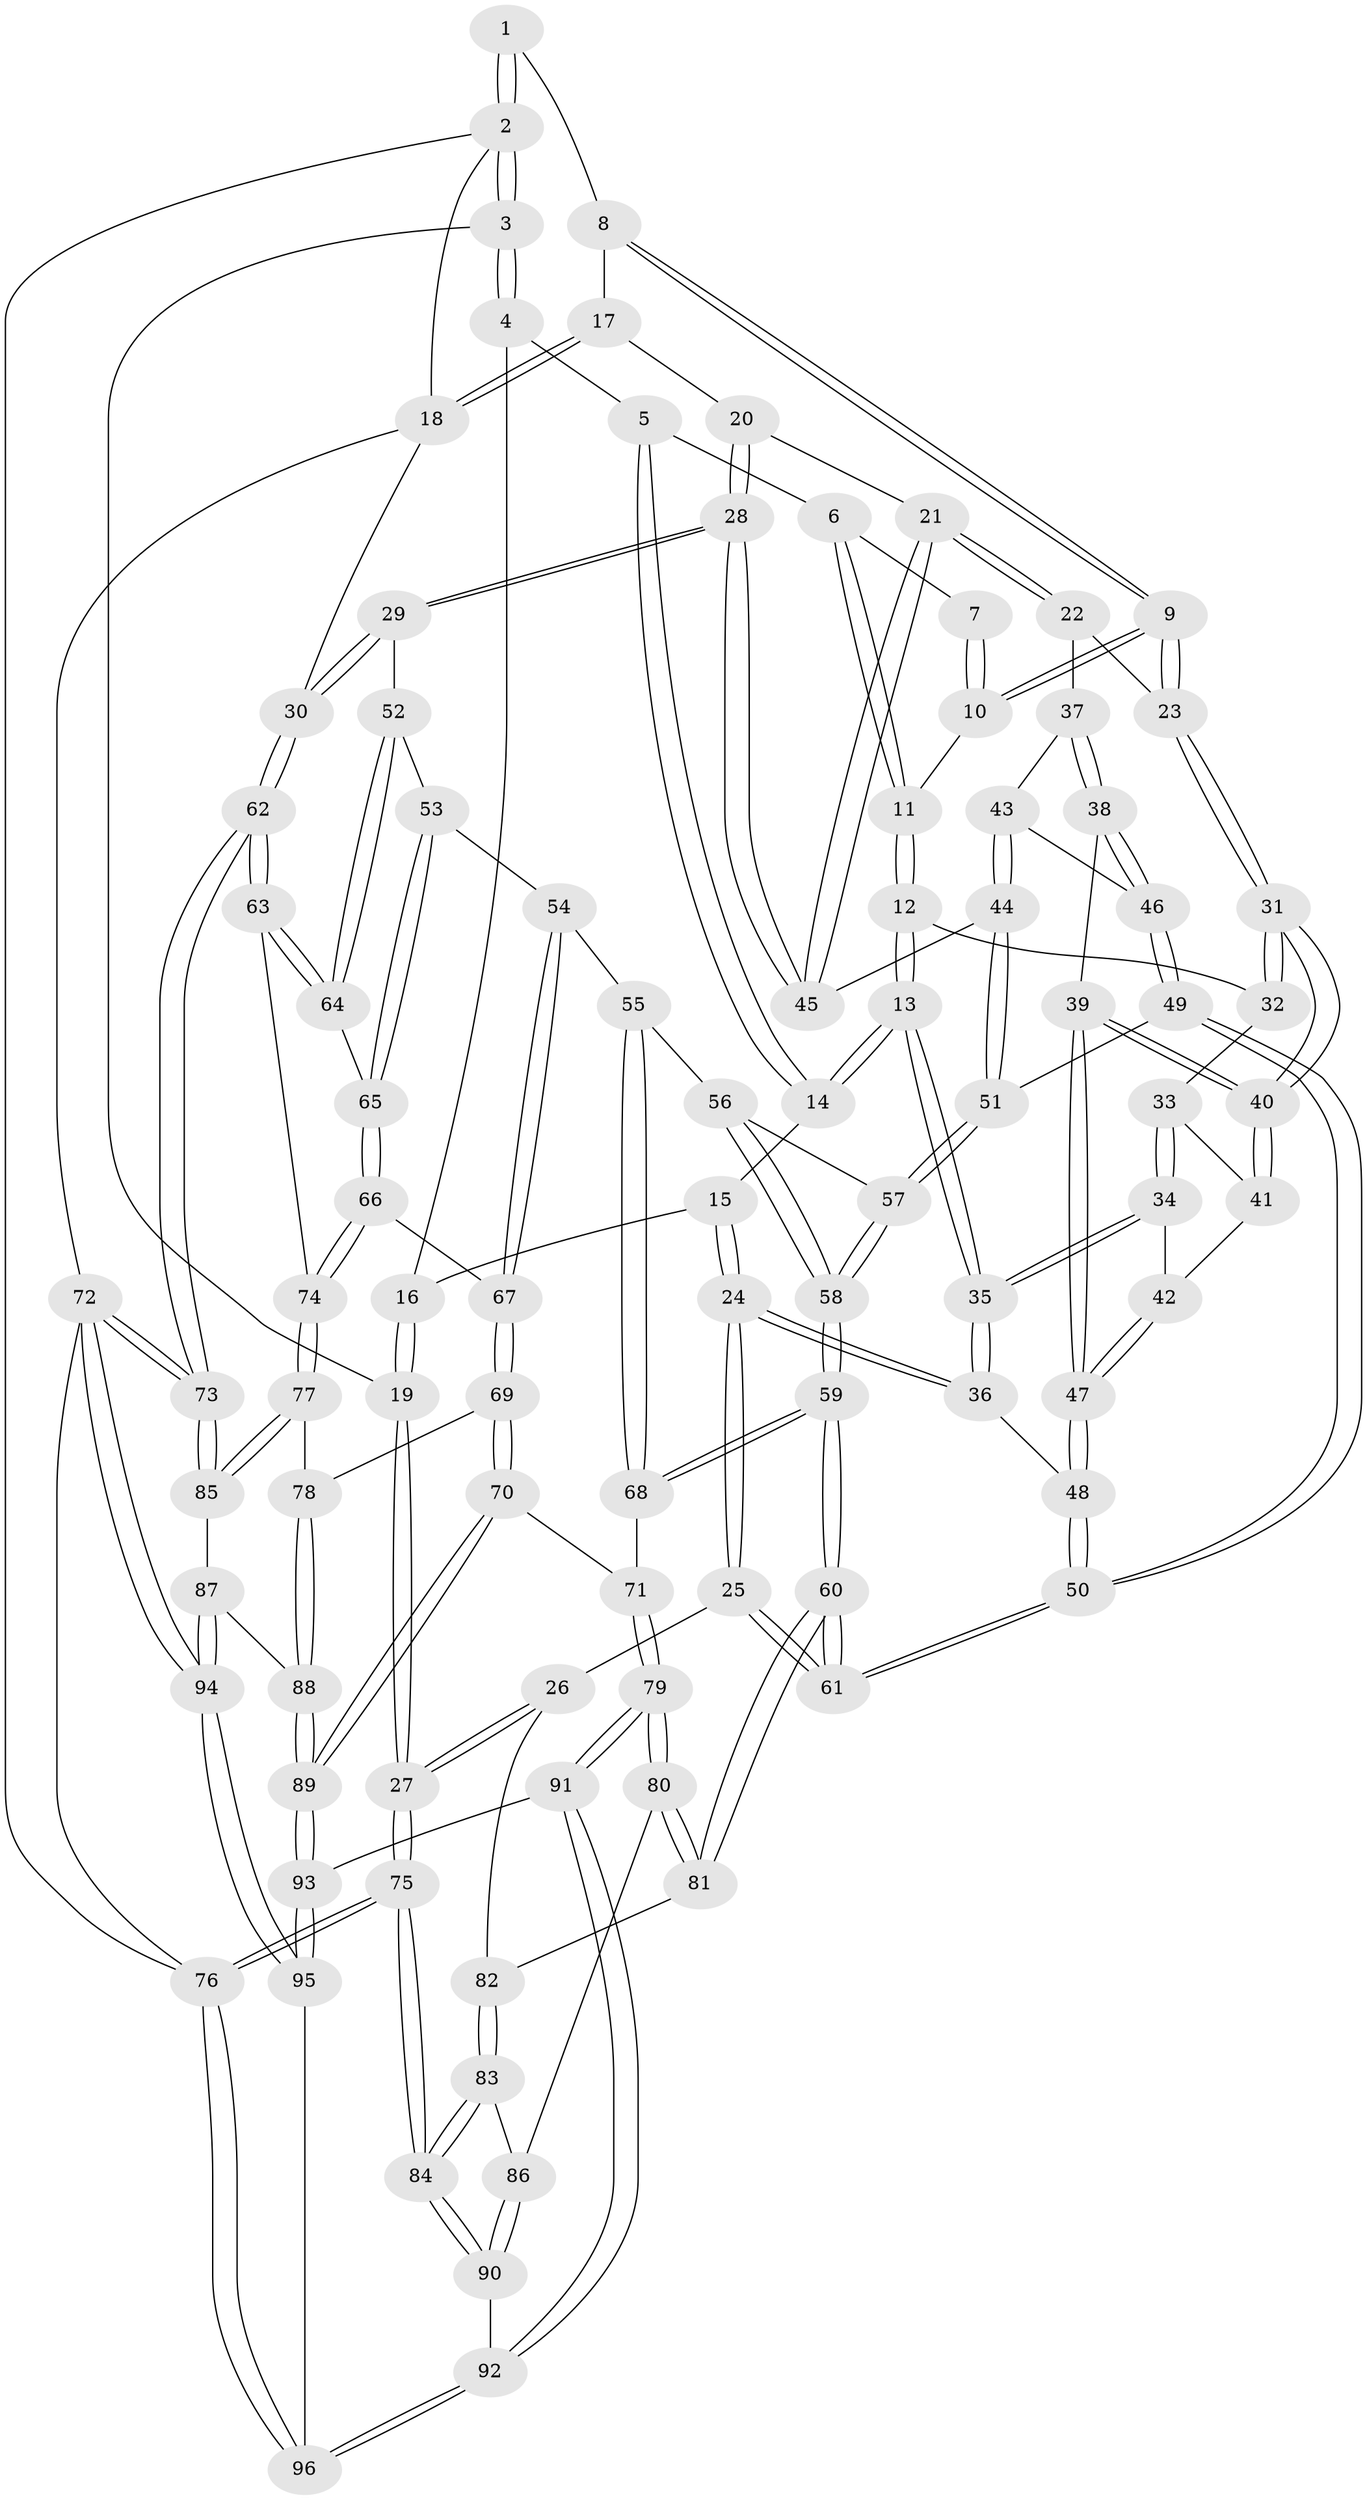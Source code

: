 // coarse degree distribution, {3: 0.14035087719298245, 8: 0.017543859649122806, 5: 0.3157894736842105, 4: 0.47368421052631576, 2: 0.017543859649122806, 6: 0.03508771929824561}
// Generated by graph-tools (version 1.1) at 2025/24/03/03/25 07:24:34]
// undirected, 96 vertices, 237 edges
graph export_dot {
graph [start="1"]
  node [color=gray90,style=filled];
  1 [pos="+0.2558376091028205+0"];
  2 [pos="+0+0"];
  3 [pos="+0+0"];
  4 [pos="+0.0656783449295248+0.10935081397490762"];
  5 [pos="+0.1677090093708263+0.08664941307248128"];
  6 [pos="+0.1988592389040082+0.06592078604854769"];
  7 [pos="+0.2313219553893628+0"];
  8 [pos="+0.6497529032198965+0"];
  9 [pos="+0.5381651314234717+0.10600765275025516"];
  10 [pos="+0.38389995417910944+0.13557139898857332"];
  11 [pos="+0.29528506614371147+0.18334778607074376"];
  12 [pos="+0.2950503785586901+0.184134675038705"];
  13 [pos="+0.18372934479662692+0.2842264132083529"];
  14 [pos="+0.1642314082187843+0.23987023251583903"];
  15 [pos="+0.08693355100910952+0.17584854642402128"];
  16 [pos="+0.08103136592458804+0.16434789770535926"];
  17 [pos="+0.7994458187587258+0"];
  18 [pos="+1+0"];
  19 [pos="+0+0.4426623341508497"];
  20 [pos="+0.8211128206523947+0"];
  21 [pos="+0.7254214284232123+0.26774289073547664"];
  22 [pos="+0.5687498051349913+0.17069195688259814"];
  23 [pos="+0.5392146073056895+0.12358370768183097"];
  24 [pos="+0.011452702809596121+0.4275934156911148"];
  25 [pos="+0+0.45814542657906554"];
  26 [pos="+0+0.4819818227255366"];
  27 [pos="+0+0.4821691754882997"];
  28 [pos="+0.9153986715159635+0.33872166106719204"];
  29 [pos="+0.9302497577772739+0.35034995183215706"];
  30 [pos="+1+0.408257356314277"];
  31 [pos="+0.4626337680924489+0.2682915106068503"];
  32 [pos="+0.33498338905685426+0.24961128129500232"];
  33 [pos="+0.3339211920236544+0.28016130918797283"];
  34 [pos="+0.31588433160925694+0.3113349976266919"];
  35 [pos="+0.1679628528983652+0.33799466353311763"];
  36 [pos="+0.15436765969415794+0.36111049649421406"];
  37 [pos="+0.5821481899399307+0.2191927749791048"];
  38 [pos="+0.5309865691661841+0.3720483803060876"];
  39 [pos="+0.4534039746201983+0.340118638885545"];
  40 [pos="+0.45306988010974986+0.321966556792409"];
  41 [pos="+0.3623969030932281+0.2983945546755689"];
  42 [pos="+0.3490736189153869+0.3571042589382903"];
  43 [pos="+0.6032566181020315+0.2767975393292431"];
  44 [pos="+0.6952342307182516+0.3776447402131325"];
  45 [pos="+0.7566768081575073+0.33769672780460464"];
  46 [pos="+0.5525326106484659+0.38470453649085384"];
  47 [pos="+0.38615475569469254+0.4257553912543759"];
  48 [pos="+0.3650189947894593+0.4802348844086456"];
  49 [pos="+0.5858412447618897+0.4260754525622901"];
  50 [pos="+0.3896980563896035+0.5679919279687747"];
  51 [pos="+0.6560538195253626+0.4412610763790925"];
  52 [pos="+0.8124952065239157+0.5195940832607582"];
  53 [pos="+0.7588871890979357+0.5423016072710111"];
  54 [pos="+0.7080138862429274+0.5448104426911282"];
  55 [pos="+0.7046735885185517+0.543944126716214"];
  56 [pos="+0.6978546489280102+0.5349291624883582"];
  57 [pos="+0.6620217697262654+0.46011861358177986"];
  58 [pos="+0.4925308830131253+0.5806607362608152"];
  59 [pos="+0.39608742873786384+0.6190277461998289"];
  60 [pos="+0.3886854370627944+0.6189965256559096"];
  61 [pos="+0.38793264232564784+0.6156812943751403"];
  62 [pos="+1+0.5549191215385838"];
  63 [pos="+1+0.5651337841975389"];
  64 [pos="+0.9045502372352975+0.5964536607799548"];
  65 [pos="+0.8448378278089318+0.6698610934921347"];
  66 [pos="+0.841536332273209+0.687935910919013"];
  67 [pos="+0.7325166824979449+0.6075853678412639"];
  68 [pos="+0.626343997241572+0.6653193010040303"];
  69 [pos="+0.7764892909670731+0.7604218126383641"];
  70 [pos="+0.7144718029407163+0.783937031016224"];
  71 [pos="+0.6398391075626827+0.6977095927055427"];
  72 [pos="+1+1"];
  73 [pos="+1+0.8555719385167275"];
  74 [pos="+0.8379190301782378+0.7201981018499876"];
  75 [pos="+0+1"];
  76 [pos="+0+1"];
  77 [pos="+0.8320683163256636+0.7414180993109344"];
  78 [pos="+0.7916102290783886+0.7591143982921807"];
  79 [pos="+0.5027811677418855+0.8102159261831854"];
  80 [pos="+0.3785056533863274+0.6915355428591681"];
  81 [pos="+0.3793574436989406+0.6458793356075068"];
  82 [pos="+0.1630398113810066+0.6609994706332675"];
  83 [pos="+0.1422017537263593+0.7853193496189764"];
  84 [pos="+0+1"];
  85 [pos="+1+0.8111657171312434"];
  86 [pos="+0.34458013392580306+0.7427231949237353"];
  87 [pos="+0.8434884053123939+0.8962438977057987"];
  88 [pos="+0.8432821153845003+0.8958197081172177"];
  89 [pos="+0.6866003440867713+0.8374295958997267"];
  90 [pos="+0.30981898869057034+0.8881537504391497"];
  91 [pos="+0.506375223264226+0.8161234115530959"];
  92 [pos="+0.44913809931230886+1"];
  93 [pos="+0.6724488711719877+0.8620105769507128"];
  94 [pos="+0.7651943968553835+1"];
  95 [pos="+0.7017680077755953+1"];
  96 [pos="+0.47856148206164234+1"];
  1 -- 2;
  1 -- 2;
  1 -- 8;
  2 -- 3;
  2 -- 3;
  2 -- 18;
  2 -- 76;
  3 -- 4;
  3 -- 4;
  3 -- 19;
  4 -- 5;
  4 -- 16;
  5 -- 6;
  5 -- 14;
  5 -- 14;
  6 -- 7;
  6 -- 11;
  6 -- 11;
  7 -- 10;
  7 -- 10;
  8 -- 9;
  8 -- 9;
  8 -- 17;
  9 -- 10;
  9 -- 10;
  9 -- 23;
  9 -- 23;
  10 -- 11;
  11 -- 12;
  11 -- 12;
  12 -- 13;
  12 -- 13;
  12 -- 32;
  13 -- 14;
  13 -- 14;
  13 -- 35;
  13 -- 35;
  14 -- 15;
  15 -- 16;
  15 -- 24;
  15 -- 24;
  16 -- 19;
  16 -- 19;
  17 -- 18;
  17 -- 18;
  17 -- 20;
  18 -- 30;
  18 -- 72;
  19 -- 27;
  19 -- 27;
  20 -- 21;
  20 -- 28;
  20 -- 28;
  21 -- 22;
  21 -- 22;
  21 -- 45;
  21 -- 45;
  22 -- 23;
  22 -- 37;
  23 -- 31;
  23 -- 31;
  24 -- 25;
  24 -- 25;
  24 -- 36;
  24 -- 36;
  25 -- 26;
  25 -- 61;
  25 -- 61;
  26 -- 27;
  26 -- 27;
  26 -- 82;
  27 -- 75;
  27 -- 75;
  28 -- 29;
  28 -- 29;
  28 -- 45;
  28 -- 45;
  29 -- 30;
  29 -- 30;
  29 -- 52;
  30 -- 62;
  30 -- 62;
  31 -- 32;
  31 -- 32;
  31 -- 40;
  31 -- 40;
  32 -- 33;
  33 -- 34;
  33 -- 34;
  33 -- 41;
  34 -- 35;
  34 -- 35;
  34 -- 42;
  35 -- 36;
  35 -- 36;
  36 -- 48;
  37 -- 38;
  37 -- 38;
  37 -- 43;
  38 -- 39;
  38 -- 46;
  38 -- 46;
  39 -- 40;
  39 -- 40;
  39 -- 47;
  39 -- 47;
  40 -- 41;
  40 -- 41;
  41 -- 42;
  42 -- 47;
  42 -- 47;
  43 -- 44;
  43 -- 44;
  43 -- 46;
  44 -- 45;
  44 -- 51;
  44 -- 51;
  46 -- 49;
  46 -- 49;
  47 -- 48;
  47 -- 48;
  48 -- 50;
  48 -- 50;
  49 -- 50;
  49 -- 50;
  49 -- 51;
  50 -- 61;
  50 -- 61;
  51 -- 57;
  51 -- 57;
  52 -- 53;
  52 -- 64;
  52 -- 64;
  53 -- 54;
  53 -- 65;
  53 -- 65;
  54 -- 55;
  54 -- 67;
  54 -- 67;
  55 -- 56;
  55 -- 68;
  55 -- 68;
  56 -- 57;
  56 -- 58;
  56 -- 58;
  57 -- 58;
  57 -- 58;
  58 -- 59;
  58 -- 59;
  59 -- 60;
  59 -- 60;
  59 -- 68;
  59 -- 68;
  60 -- 61;
  60 -- 61;
  60 -- 81;
  60 -- 81;
  62 -- 63;
  62 -- 63;
  62 -- 73;
  62 -- 73;
  63 -- 64;
  63 -- 64;
  63 -- 74;
  64 -- 65;
  65 -- 66;
  65 -- 66;
  66 -- 67;
  66 -- 74;
  66 -- 74;
  67 -- 69;
  67 -- 69;
  68 -- 71;
  69 -- 70;
  69 -- 70;
  69 -- 78;
  70 -- 71;
  70 -- 89;
  70 -- 89;
  71 -- 79;
  71 -- 79;
  72 -- 73;
  72 -- 73;
  72 -- 94;
  72 -- 94;
  72 -- 76;
  73 -- 85;
  73 -- 85;
  74 -- 77;
  74 -- 77;
  75 -- 76;
  75 -- 76;
  75 -- 84;
  75 -- 84;
  76 -- 96;
  76 -- 96;
  77 -- 78;
  77 -- 85;
  77 -- 85;
  78 -- 88;
  78 -- 88;
  79 -- 80;
  79 -- 80;
  79 -- 91;
  79 -- 91;
  80 -- 81;
  80 -- 81;
  80 -- 86;
  81 -- 82;
  82 -- 83;
  82 -- 83;
  83 -- 84;
  83 -- 84;
  83 -- 86;
  84 -- 90;
  84 -- 90;
  85 -- 87;
  86 -- 90;
  86 -- 90;
  87 -- 88;
  87 -- 94;
  87 -- 94;
  88 -- 89;
  88 -- 89;
  89 -- 93;
  89 -- 93;
  90 -- 92;
  91 -- 92;
  91 -- 92;
  91 -- 93;
  92 -- 96;
  92 -- 96;
  93 -- 95;
  93 -- 95;
  94 -- 95;
  94 -- 95;
  95 -- 96;
}
